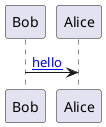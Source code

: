 {
  "sha1": "ohz0hcnh9rmu25wzvc7lgj1igwvgto6",
  "insertion": {
    "when": "2024-06-04T17:28:39.901Z",
    "url": "https://forum.plantuml.net/11084/javascript-hyperlinks-in-svg",
    "user": "plantuml@gmail.com"
  }
}
@startuml
Bob -> Alice : [[javascript:alert('test') hello]]
@enduml
